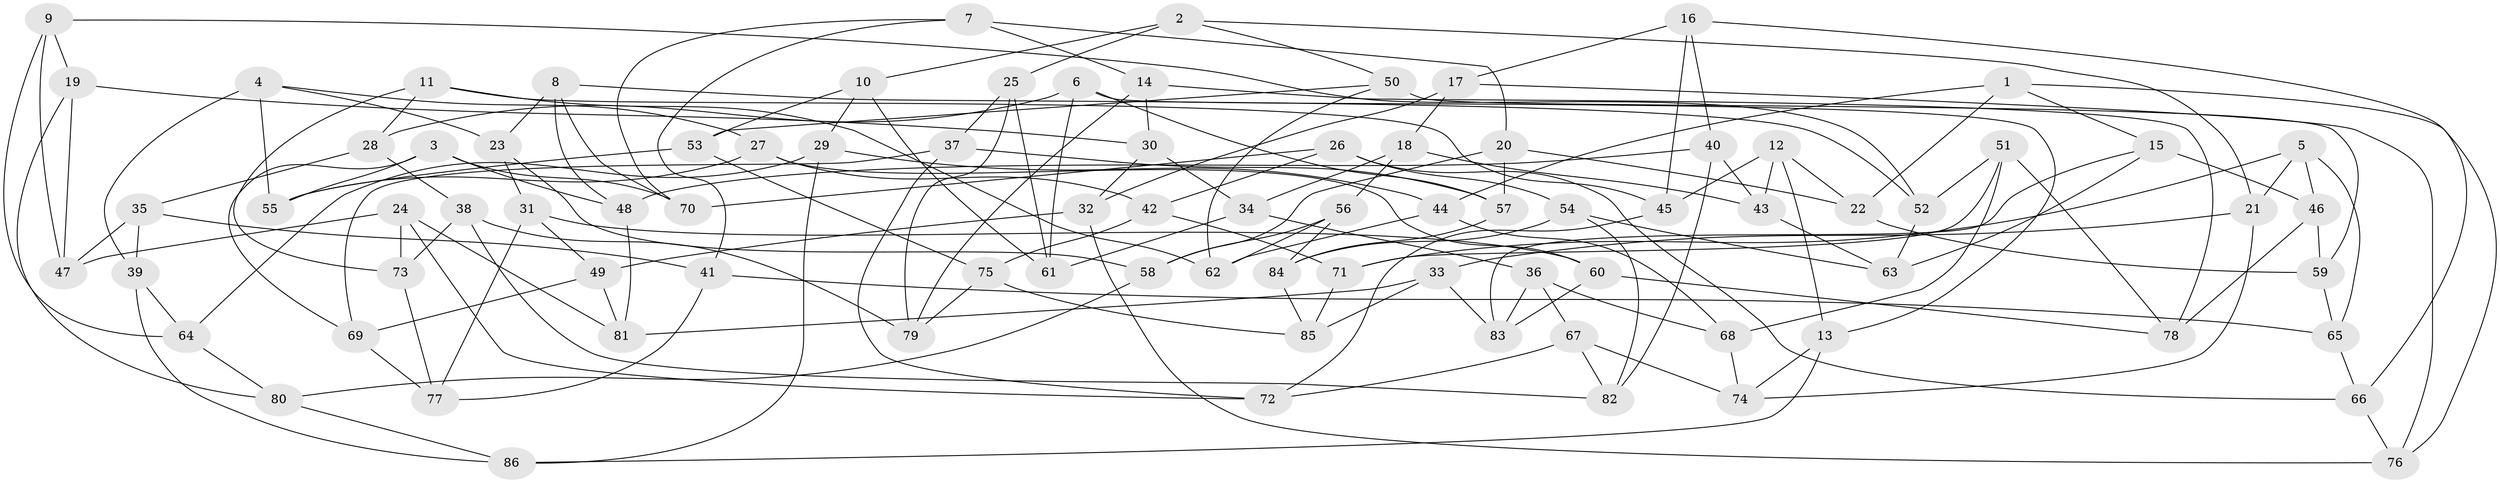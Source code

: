 // coarse degree distribution, {6: 0.6470588235294118, 4: 0.3137254901960784, 5: 0.0392156862745098}
// Generated by graph-tools (version 1.1) at 2025/24/03/03/25 07:24:23]
// undirected, 86 vertices, 172 edges
graph export_dot {
graph [start="1"]
  node [color=gray90,style=filled];
  1;
  2;
  3;
  4;
  5;
  6;
  7;
  8;
  9;
  10;
  11;
  12;
  13;
  14;
  15;
  16;
  17;
  18;
  19;
  20;
  21;
  22;
  23;
  24;
  25;
  26;
  27;
  28;
  29;
  30;
  31;
  32;
  33;
  34;
  35;
  36;
  37;
  38;
  39;
  40;
  41;
  42;
  43;
  44;
  45;
  46;
  47;
  48;
  49;
  50;
  51;
  52;
  53;
  54;
  55;
  56;
  57;
  58;
  59;
  60;
  61;
  62;
  63;
  64;
  65;
  66;
  67;
  68;
  69;
  70;
  71;
  72;
  73;
  74;
  75;
  76;
  77;
  78;
  79;
  80;
  81;
  82;
  83;
  84;
  85;
  86;
  1 -- 76;
  1 -- 22;
  1 -- 15;
  1 -- 44;
  2 -- 10;
  2 -- 21;
  2 -- 25;
  2 -- 50;
  3 -- 70;
  3 -- 69;
  3 -- 48;
  3 -- 55;
  4 -- 55;
  4 -- 27;
  4 -- 23;
  4 -- 39;
  5 -- 46;
  5 -- 65;
  5 -- 71;
  5 -- 21;
  6 -- 13;
  6 -- 61;
  6 -- 28;
  6 -- 57;
  7 -- 14;
  7 -- 20;
  7 -- 70;
  7 -- 41;
  8 -- 70;
  8 -- 23;
  8 -- 52;
  8 -- 48;
  9 -- 19;
  9 -- 64;
  9 -- 47;
  9 -- 52;
  10 -- 61;
  10 -- 29;
  10 -- 53;
  11 -- 28;
  11 -- 62;
  11 -- 45;
  11 -- 73;
  12 -- 45;
  12 -- 43;
  12 -- 13;
  12 -- 22;
  13 -- 86;
  13 -- 74;
  14 -- 79;
  14 -- 78;
  14 -- 30;
  15 -- 63;
  15 -- 83;
  15 -- 46;
  16 -- 17;
  16 -- 66;
  16 -- 40;
  16 -- 45;
  17 -- 76;
  17 -- 18;
  17 -- 32;
  18 -- 56;
  18 -- 34;
  18 -- 43;
  19 -- 30;
  19 -- 80;
  19 -- 47;
  20 -- 22;
  20 -- 57;
  20 -- 58;
  21 -- 33;
  21 -- 74;
  22 -- 59;
  23 -- 31;
  23 -- 58;
  24 -- 81;
  24 -- 73;
  24 -- 72;
  24 -- 47;
  25 -- 79;
  25 -- 61;
  25 -- 37;
  26 -- 66;
  26 -- 42;
  26 -- 54;
  26 -- 70;
  27 -- 55;
  27 -- 42;
  27 -- 60;
  28 -- 38;
  28 -- 35;
  29 -- 64;
  29 -- 44;
  29 -- 86;
  30 -- 34;
  30 -- 32;
  31 -- 77;
  31 -- 49;
  31 -- 60;
  32 -- 49;
  32 -- 76;
  33 -- 81;
  33 -- 83;
  33 -- 85;
  34 -- 36;
  34 -- 61;
  35 -- 41;
  35 -- 39;
  35 -- 47;
  36 -- 83;
  36 -- 68;
  36 -- 67;
  37 -- 57;
  37 -- 69;
  37 -- 72;
  38 -- 79;
  38 -- 73;
  38 -- 82;
  39 -- 86;
  39 -- 64;
  40 -- 82;
  40 -- 43;
  40 -- 48;
  41 -- 77;
  41 -- 65;
  42 -- 71;
  42 -- 75;
  43 -- 63;
  44 -- 68;
  44 -- 62;
  45 -- 72;
  46 -- 78;
  46 -- 59;
  48 -- 81;
  49 -- 81;
  49 -- 69;
  50 -- 59;
  50 -- 62;
  50 -- 53;
  51 -- 78;
  51 -- 71;
  51 -- 68;
  51 -- 52;
  52 -- 63;
  53 -- 55;
  53 -- 75;
  54 -- 84;
  54 -- 63;
  54 -- 82;
  56 -- 84;
  56 -- 58;
  56 -- 62;
  57 -- 84;
  58 -- 80;
  59 -- 65;
  60 -- 78;
  60 -- 83;
  64 -- 80;
  65 -- 66;
  66 -- 76;
  67 -- 82;
  67 -- 72;
  67 -- 74;
  68 -- 74;
  69 -- 77;
  71 -- 85;
  73 -- 77;
  75 -- 85;
  75 -- 79;
  80 -- 86;
  84 -- 85;
}
